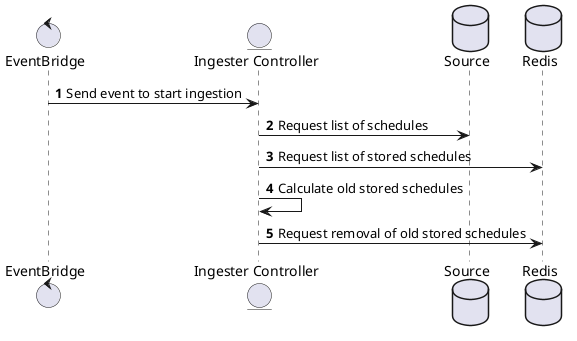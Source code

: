@startuml
control EventBridge as event
entity "Ingester Controller" as controller
database Source as source
database Redis as redis

autonumber
event -> controller : Send event to start ingestion
controller -> source : Request list of schedules
controller -> redis : Request list of stored schedules
controller -> controller : Calculate old stored schedules
controller -> redis : Request removal of old stored schedules

@enduml

